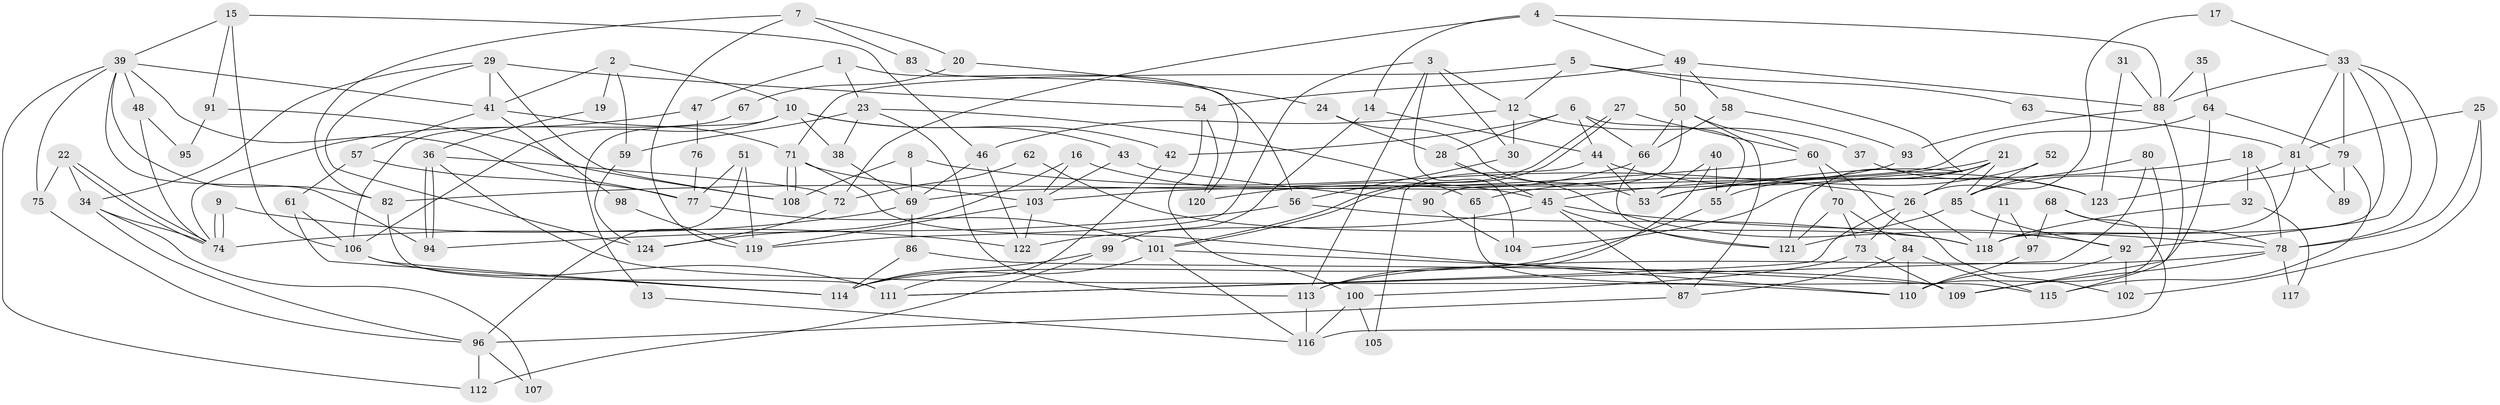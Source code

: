 // Generated by graph-tools (version 1.1) at 2025/50/03/09/25 04:50:56]
// undirected, 124 vertices, 248 edges
graph export_dot {
graph [start="1"]
  node [color=gray90,style=filled];
  1;
  2;
  3;
  4;
  5;
  6;
  7;
  8;
  9;
  10;
  11;
  12;
  13;
  14;
  15;
  16;
  17;
  18;
  19;
  20;
  21;
  22;
  23;
  24;
  25;
  26;
  27;
  28;
  29;
  30;
  31;
  32;
  33;
  34;
  35;
  36;
  37;
  38;
  39;
  40;
  41;
  42;
  43;
  44;
  45;
  46;
  47;
  48;
  49;
  50;
  51;
  52;
  53;
  54;
  55;
  56;
  57;
  58;
  59;
  60;
  61;
  62;
  63;
  64;
  65;
  66;
  67;
  68;
  69;
  70;
  71;
  72;
  73;
  74;
  75;
  76;
  77;
  78;
  79;
  80;
  81;
  82;
  83;
  84;
  85;
  86;
  87;
  88;
  89;
  90;
  91;
  92;
  93;
  94;
  95;
  96;
  97;
  98;
  99;
  100;
  101;
  102;
  103;
  104;
  105;
  106;
  107;
  108;
  109;
  110;
  111;
  112;
  113;
  114;
  115;
  116;
  117;
  118;
  119;
  120;
  121;
  122;
  123;
  124;
  1 -- 56;
  1 -- 23;
  1 -- 47;
  2 -- 41;
  2 -- 10;
  2 -- 19;
  2 -- 59;
  3 -- 119;
  3 -- 12;
  3 -- 30;
  3 -- 104;
  3 -- 113;
  4 -- 88;
  4 -- 49;
  4 -- 14;
  4 -- 72;
  5 -- 71;
  5 -- 12;
  5 -- 53;
  5 -- 63;
  6 -- 28;
  6 -- 66;
  6 -- 42;
  6 -- 44;
  6 -- 55;
  7 -- 119;
  7 -- 82;
  7 -- 20;
  7 -- 83;
  8 -- 69;
  8 -- 108;
  8 -- 26;
  9 -- 122;
  9 -- 74;
  9 -- 74;
  10 -- 106;
  10 -- 38;
  10 -- 13;
  10 -- 42;
  10 -- 43;
  11 -- 118;
  11 -- 97;
  12 -- 46;
  12 -- 30;
  12 -- 37;
  13 -- 116;
  14 -- 44;
  14 -- 99;
  15 -- 39;
  15 -- 106;
  15 -- 46;
  15 -- 91;
  16 -- 124;
  16 -- 103;
  16 -- 45;
  17 -- 26;
  17 -- 33;
  18 -- 45;
  18 -- 78;
  18 -- 32;
  19 -- 36;
  20 -- 24;
  20 -- 67;
  21 -- 85;
  21 -- 121;
  21 -- 26;
  21 -- 55;
  21 -- 65;
  21 -- 104;
  22 -- 34;
  22 -- 74;
  22 -- 74;
  22 -- 75;
  23 -- 113;
  23 -- 59;
  23 -- 38;
  23 -- 65;
  24 -- 53;
  24 -- 28;
  25 -- 102;
  25 -- 78;
  25 -- 81;
  26 -- 73;
  26 -- 111;
  26 -- 118;
  27 -- 101;
  27 -- 101;
  27 -- 60;
  28 -- 45;
  28 -- 92;
  29 -- 41;
  29 -- 54;
  29 -- 34;
  29 -- 108;
  29 -- 124;
  30 -- 56;
  31 -- 88;
  31 -- 123;
  32 -- 118;
  32 -- 117;
  33 -- 79;
  33 -- 118;
  33 -- 78;
  33 -- 81;
  33 -- 88;
  33 -- 92;
  34 -- 74;
  34 -- 96;
  34 -- 107;
  35 -- 64;
  35 -- 88;
  36 -- 94;
  36 -- 94;
  36 -- 110;
  36 -- 72;
  37 -- 123;
  38 -- 69;
  39 -- 112;
  39 -- 75;
  39 -- 41;
  39 -- 48;
  39 -- 77;
  39 -- 82;
  39 -- 94;
  40 -- 55;
  40 -- 113;
  40 -- 53;
  41 -- 71;
  41 -- 57;
  41 -- 98;
  42 -- 111;
  43 -- 103;
  43 -- 90;
  44 -- 53;
  44 -- 105;
  44 -- 123;
  45 -- 87;
  45 -- 78;
  45 -- 121;
  45 -- 122;
  46 -- 69;
  46 -- 122;
  47 -- 74;
  47 -- 76;
  48 -- 74;
  48 -- 95;
  49 -- 50;
  49 -- 58;
  49 -- 54;
  49 -- 88;
  50 -- 90;
  50 -- 60;
  50 -- 66;
  50 -- 87;
  51 -- 96;
  51 -- 77;
  51 -- 119;
  52 -- 85;
  52 -- 53;
  54 -- 100;
  54 -- 120;
  55 -- 114;
  56 -- 94;
  56 -- 118;
  57 -- 77;
  57 -- 61;
  58 -- 66;
  58 -- 93;
  59 -- 124;
  60 -- 82;
  60 -- 70;
  60 -- 102;
  61 -- 106;
  61 -- 114;
  62 -- 118;
  62 -- 72;
  63 -- 81;
  64 -- 109;
  64 -- 69;
  64 -- 79;
  65 -- 115;
  66 -- 121;
  66 -- 120;
  67 -- 106;
  68 -- 78;
  68 -- 116;
  68 -- 97;
  69 -- 74;
  69 -- 86;
  70 -- 121;
  70 -- 73;
  70 -- 84;
  71 -- 110;
  71 -- 108;
  71 -- 108;
  71 -- 103;
  72 -- 124;
  73 -- 109;
  73 -- 100;
  75 -- 96;
  76 -- 77;
  77 -- 101;
  78 -- 109;
  78 -- 113;
  78 -- 117;
  79 -- 115;
  79 -- 85;
  79 -- 89;
  80 -- 111;
  80 -- 110;
  80 -- 85;
  81 -- 89;
  81 -- 118;
  81 -- 123;
  82 -- 111;
  83 -- 120;
  84 -- 115;
  84 -- 87;
  84 -- 110;
  85 -- 92;
  85 -- 121;
  86 -- 114;
  86 -- 109;
  87 -- 96;
  88 -- 93;
  88 -- 115;
  90 -- 104;
  91 -- 108;
  91 -- 95;
  92 -- 102;
  92 -- 110;
  93 -- 103;
  96 -- 107;
  96 -- 112;
  97 -- 110;
  98 -- 119;
  99 -- 114;
  99 -- 112;
  100 -- 116;
  100 -- 105;
  101 -- 114;
  101 -- 109;
  101 -- 116;
  103 -- 122;
  103 -- 119;
  106 -- 111;
  106 -- 114;
  113 -- 116;
}

